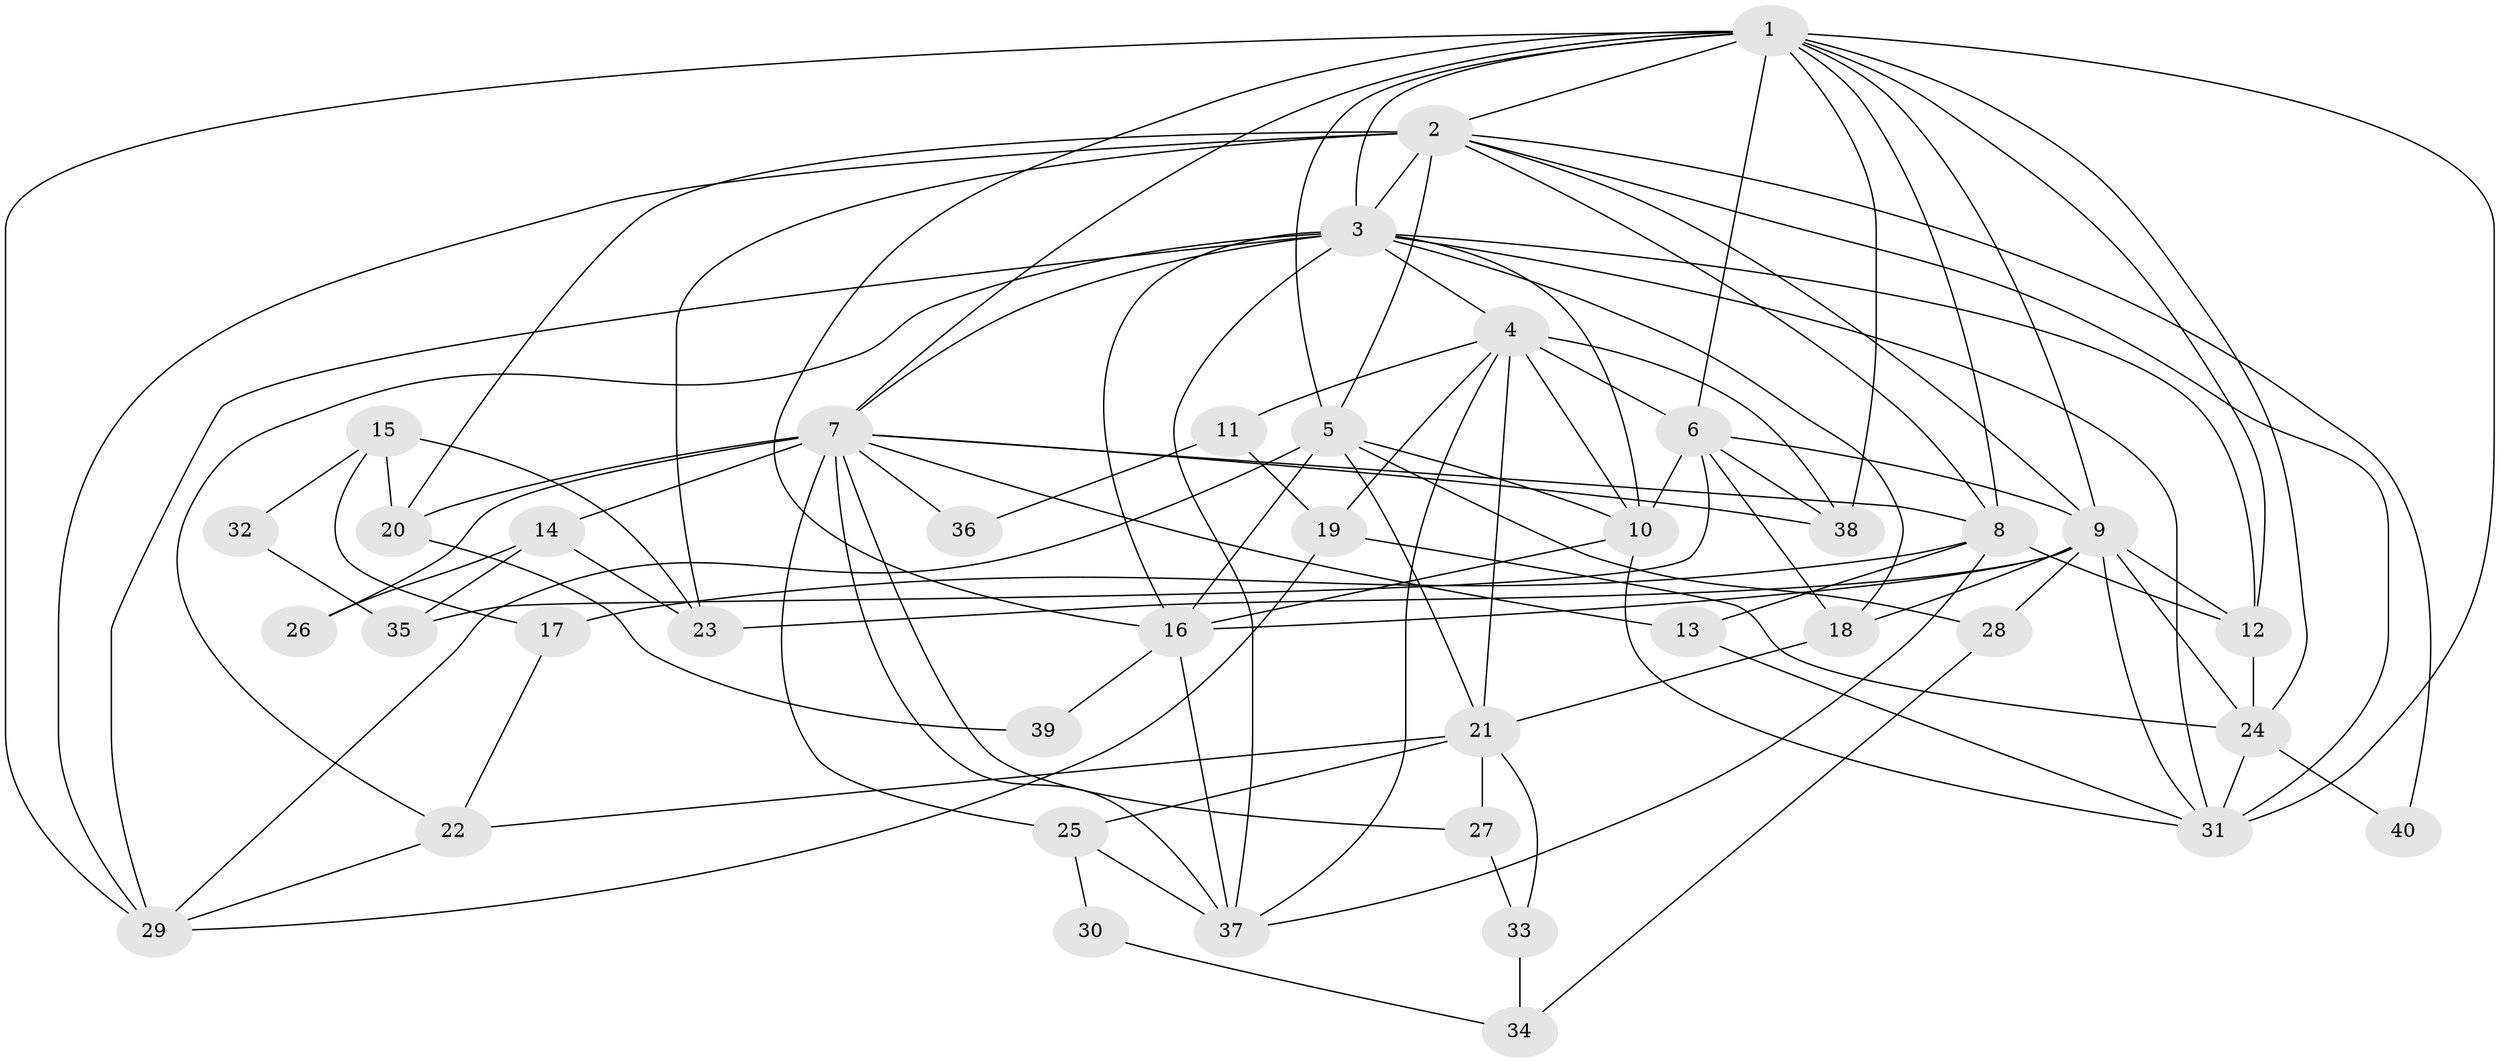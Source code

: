 // original degree distribution, {4: 0.3291139240506329, 5: 0.16455696202531644, 3: 0.26582278481012656, 2: 0.11392405063291139, 6: 0.06329113924050633, 7: 0.05063291139240506, 8: 0.012658227848101266}
// Generated by graph-tools (version 1.1) at 2025/36/03/09/25 02:36:09]
// undirected, 40 vertices, 104 edges
graph export_dot {
graph [start="1"]
  node [color=gray90,style=filled];
  1;
  2;
  3;
  4;
  5;
  6;
  7;
  8;
  9;
  10;
  11;
  12;
  13;
  14;
  15;
  16;
  17;
  18;
  19;
  20;
  21;
  22;
  23;
  24;
  25;
  26;
  27;
  28;
  29;
  30;
  31;
  32;
  33;
  34;
  35;
  36;
  37;
  38;
  39;
  40;
  1 -- 2 [weight=1.0];
  1 -- 3 [weight=1.0];
  1 -- 5 [weight=1.0];
  1 -- 6 [weight=1.0];
  1 -- 7 [weight=2.0];
  1 -- 8 [weight=1.0];
  1 -- 9 [weight=1.0];
  1 -- 12 [weight=2.0];
  1 -- 16 [weight=1.0];
  1 -- 24 [weight=1.0];
  1 -- 29 [weight=1.0];
  1 -- 31 [weight=1.0];
  1 -- 38 [weight=1.0];
  2 -- 3 [weight=2.0];
  2 -- 5 [weight=2.0];
  2 -- 8 [weight=1.0];
  2 -- 9 [weight=2.0];
  2 -- 20 [weight=2.0];
  2 -- 23 [weight=1.0];
  2 -- 29 [weight=1.0];
  2 -- 31 [weight=1.0];
  2 -- 40 [weight=1.0];
  3 -- 4 [weight=1.0];
  3 -- 7 [weight=1.0];
  3 -- 10 [weight=1.0];
  3 -- 12 [weight=1.0];
  3 -- 16 [weight=1.0];
  3 -- 18 [weight=1.0];
  3 -- 22 [weight=1.0];
  3 -- 29 [weight=1.0];
  3 -- 31 [weight=1.0];
  3 -- 37 [weight=1.0];
  4 -- 6 [weight=1.0];
  4 -- 10 [weight=1.0];
  4 -- 11 [weight=1.0];
  4 -- 19 [weight=1.0];
  4 -- 21 [weight=1.0];
  4 -- 37 [weight=1.0];
  4 -- 38 [weight=1.0];
  5 -- 10 [weight=1.0];
  5 -- 16 [weight=1.0];
  5 -- 21 [weight=1.0];
  5 -- 28 [weight=1.0];
  5 -- 29 [weight=1.0];
  6 -- 9 [weight=1.0];
  6 -- 10 [weight=1.0];
  6 -- 18 [weight=1.0];
  6 -- 35 [weight=2.0];
  6 -- 38 [weight=2.0];
  7 -- 8 [weight=1.0];
  7 -- 13 [weight=1.0];
  7 -- 14 [weight=1.0];
  7 -- 20 [weight=1.0];
  7 -- 25 [weight=1.0];
  7 -- 26 [weight=1.0];
  7 -- 27 [weight=1.0];
  7 -- 36 [weight=1.0];
  7 -- 37 [weight=1.0];
  7 -- 38 [weight=1.0];
  8 -- 12 [weight=1.0];
  8 -- 13 [weight=1.0];
  8 -- 17 [weight=1.0];
  8 -- 37 [weight=1.0];
  9 -- 12 [weight=1.0];
  9 -- 16 [weight=2.0];
  9 -- 18 [weight=1.0];
  9 -- 23 [weight=1.0];
  9 -- 24 [weight=1.0];
  9 -- 28 [weight=1.0];
  9 -- 31 [weight=1.0];
  10 -- 16 [weight=1.0];
  10 -- 31 [weight=1.0];
  11 -- 19 [weight=1.0];
  11 -- 36 [weight=1.0];
  12 -- 24 [weight=1.0];
  13 -- 31 [weight=1.0];
  14 -- 23 [weight=1.0];
  14 -- 26 [weight=1.0];
  14 -- 35 [weight=1.0];
  15 -- 17 [weight=1.0];
  15 -- 20 [weight=1.0];
  15 -- 23 [weight=1.0];
  15 -- 32 [weight=1.0];
  16 -- 37 [weight=1.0];
  16 -- 39 [weight=1.0];
  17 -- 22 [weight=1.0];
  18 -- 21 [weight=1.0];
  19 -- 24 [weight=1.0];
  19 -- 29 [weight=1.0];
  20 -- 39 [weight=1.0];
  21 -- 22 [weight=1.0];
  21 -- 25 [weight=1.0];
  21 -- 27 [weight=1.0];
  21 -- 33 [weight=1.0];
  22 -- 29 [weight=1.0];
  24 -- 31 [weight=2.0];
  24 -- 40 [weight=1.0];
  25 -- 30 [weight=1.0];
  25 -- 37 [weight=1.0];
  27 -- 33 [weight=1.0];
  28 -- 34 [weight=1.0];
  30 -- 34 [weight=1.0];
  32 -- 35 [weight=1.0];
  33 -- 34 [weight=1.0];
}
